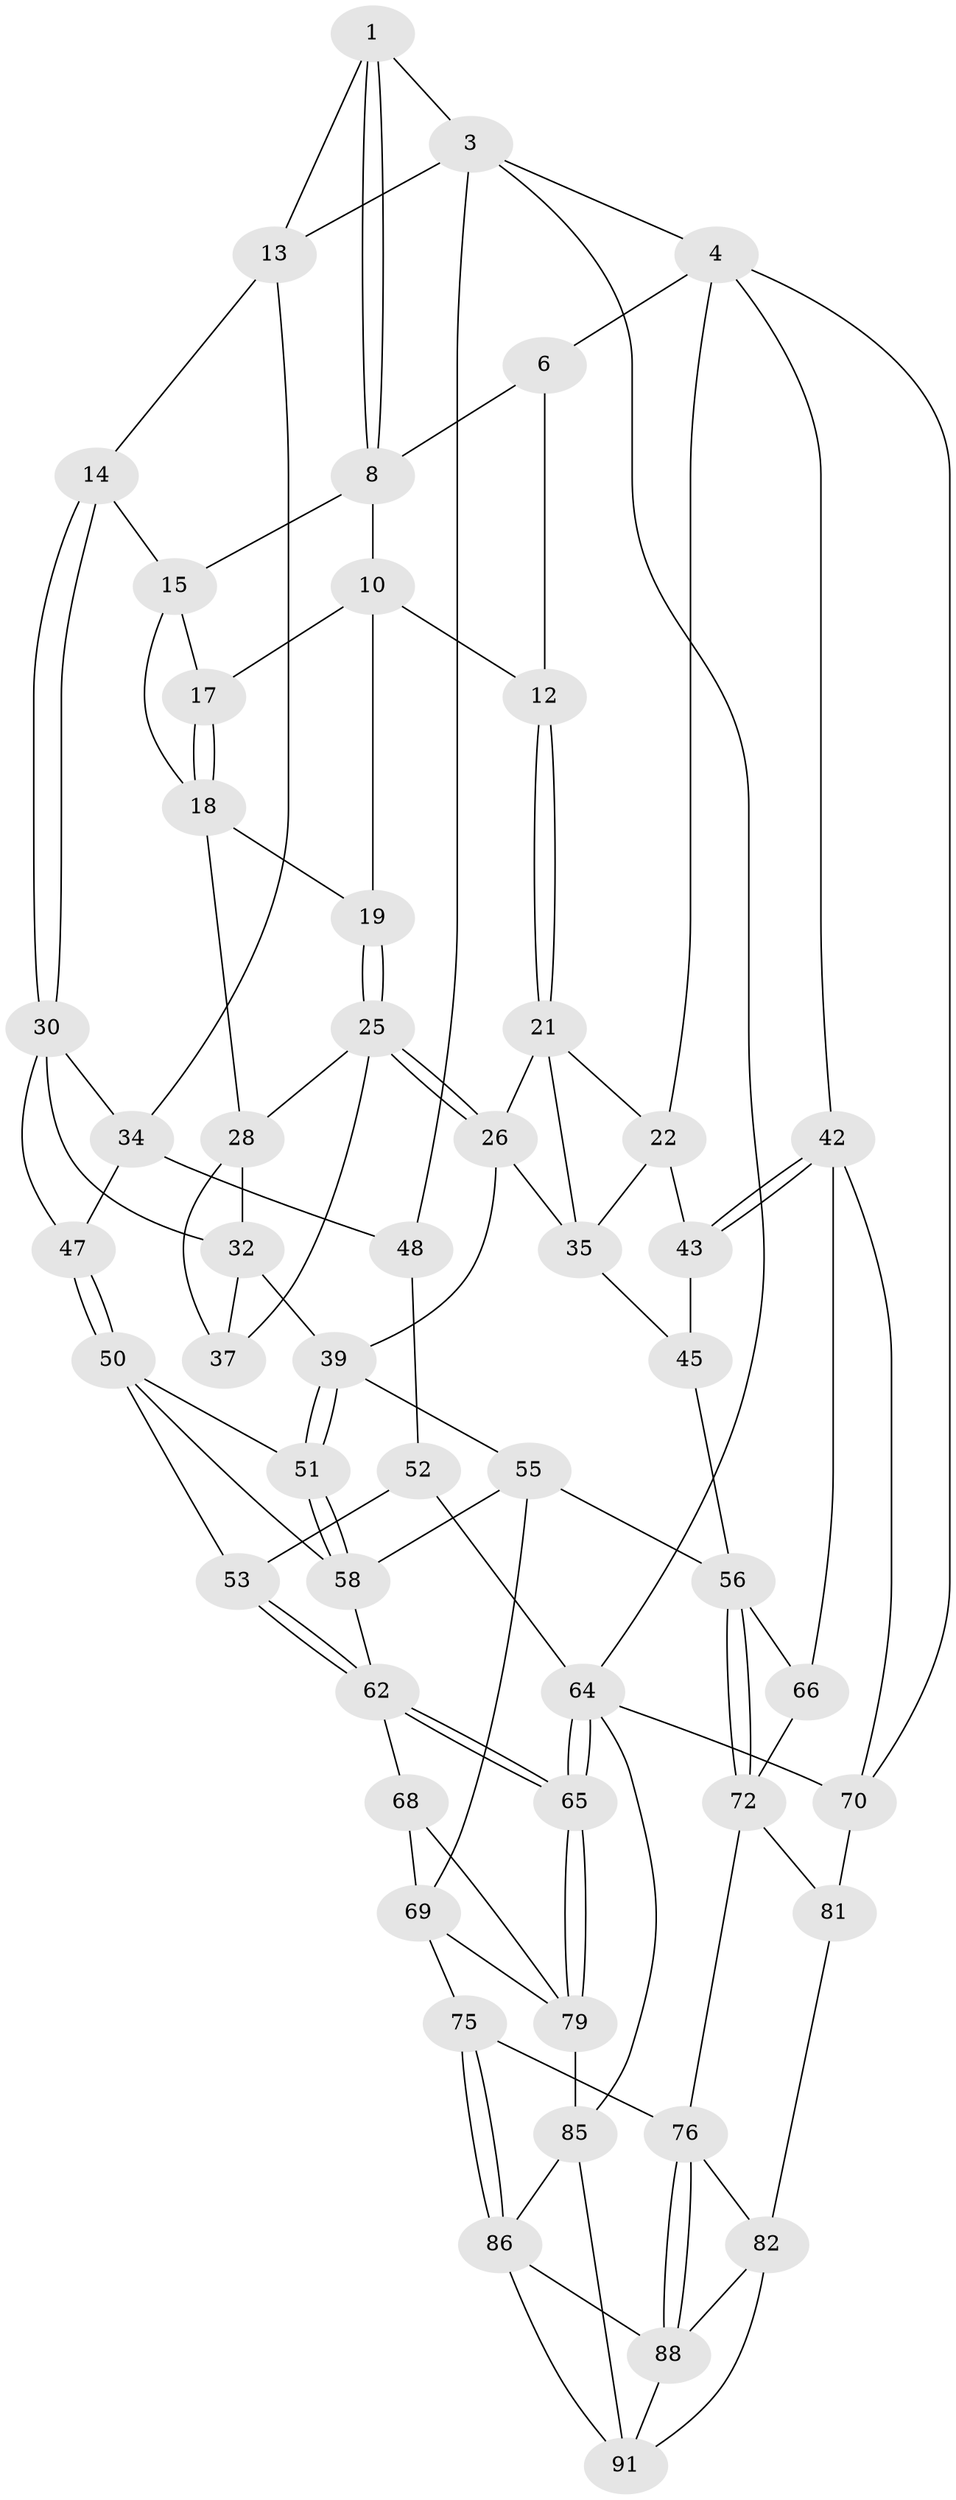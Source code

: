 // original degree distribution, {3: 0.021739130434782608, 4: 0.22826086956521738, 6: 0.20652173913043478, 5: 0.5434782608695652}
// Generated by graph-tools (version 1.1) at 2025/11/02/27/25 16:11:55]
// undirected, 53 vertices, 115 edges
graph export_dot {
graph [start="1"]
  node [color=gray90,style=filled];
  1 [pos="+0.5605550798136996+0",super="+2"];
  3 [pos="+1+0",super="+23"];
  4 [pos="+0+0",super="+5"];
  6 [pos="+0.3222536166164263+0",super="+7"];
  8 [pos="+0.5916513911221638+0.06618920075707743",super="+9"];
  10 [pos="+0.4653786039211162+0.07699184133110883",super="+11"];
  12 [pos="+0.3395393431673782+0.07692298806087672"];
  13 [pos="+0.8062407108804835+0.02354703987573553",super="+24"];
  14 [pos="+0.6542308371820429+0.11958275749805924"];
  15 [pos="+0.6265980061888267+0.11615603544327921",super="+16"];
  17 [pos="+0.48358780430811665+0.08985141896409793"];
  18 [pos="+0.5003315825825233+0.15622797690852433",super="+20"];
  19 [pos="+0.3717985352808741+0.11861984949377374"];
  21 [pos="+0.2226967942185846+0.1312243206942212",super="+27"];
  22 [pos="+0.10660138004337509+0.11048223061420762",super="+36"];
  25 [pos="+0.378752531993774+0.1881467249456349",super="+29"];
  26 [pos="+0.3455295142424861+0.26933961059222816",super="+41"];
  28 [pos="+0.5330913940839743+0.20300340486633767",super="+33"];
  30 [pos="+0.7045085441069389+0.25311928947523155",super="+31"];
  32 [pos="+0.6435940150711964+0.31165422110298896",super="+38"];
  34 [pos="+0.8636015930592758+0.23667291315666233",super="+46"];
  35 [pos="+0.16269705292370745+0.2837085782273246",super="+44"];
  37 [pos="+0.4700906046026281+0.31537880330303364"];
  39 [pos="+0.40603884095424064+0.3919816015190501",super="+40"];
  42 [pos="+0+0.4436912178878055",super="+67"];
  43 [pos="+0+0.4298459066023705"];
  45 [pos="+0.1173841944456391+0.44284711452305686"];
  47 [pos="+0.6680813787662613+0.43038750343677445"];
  48 [pos="+1+0.47741631409235136",super="+49"];
  50 [pos="+0.664709439095617+0.45369964116838624",super="+54"];
  51 [pos="+0.4378896608412004+0.4236600920234709"];
  52 [pos="+0.7411804376530359+0.4937227312954355",super="+61"];
  53 [pos="+0.7123729661812342+0.4990389608362027"];
  55 [pos="+0.251204615310005+0.6253249639142686",super="+59"];
  56 [pos="+0.2383326363090954+0.6287986083635778",super="+57"];
  58 [pos="+0.4410188104678528+0.6102203474200922",super="+60"];
  62 [pos="+0.7181455682680511+0.6272802393689278",super="+63"];
  64 [pos="+1+1",super="+78"];
  65 [pos="+1+1"];
  66 [pos="+0.040448955110819765+0.6805001481427893"];
  68 [pos="+0.6019614693155565+0.7368539360198871"];
  69 [pos="+0.42215944892872165+0.7149120797205588",super="+74"];
  70 [pos="+0+0.867758846767234",super="+71"];
  72 [pos="+0.2248113939382377+0.7539235149376602",super="+73"];
  75 [pos="+0.4014064208615752+0.810851536810336"];
  76 [pos="+0.4001341914483755+0.8119873687093586",super="+77"];
  79 [pos="+0.6219180422007814+0.8416484594194171",super="+80"];
  81 [pos="+0.13287344221086628+0.7829021171503846",super="+84"];
  82 [pos="+0.23766675213446142+0.9618859794923018",super="+83"];
  85 [pos="+0.6085479429152197+0.8541197932015502",super="+90"];
  86 [pos="+0.5443937500989886+0.8902927094009897",super="+87"];
  88 [pos="+0.42193248820383034+0.9175162133351668",super="+89"];
  91 [pos="+0.4951945778602955+1",super="+92"];
  1 -- 8;
  1 -- 8;
  1 -- 3;
  1 -- 13;
  3 -- 4;
  3 -- 64;
  3 -- 48;
  3 -- 13;
  4 -- 42;
  4 -- 6;
  4 -- 22;
  4 -- 70;
  6 -- 12;
  6 -- 8;
  8 -- 10;
  8 -- 15;
  10 -- 17;
  10 -- 19;
  10 -- 12;
  12 -- 21;
  12 -- 21;
  13 -- 14;
  13 -- 34;
  14 -- 15;
  14 -- 30;
  14 -- 30;
  15 -- 17;
  15 -- 18;
  17 -- 18;
  17 -- 18;
  18 -- 19;
  18 -- 28;
  19 -- 25;
  19 -- 25;
  21 -- 22;
  21 -- 26;
  21 -- 35;
  22 -- 43;
  22 -- 35;
  25 -- 26;
  25 -- 26;
  25 -- 28;
  25 -- 37;
  26 -- 39;
  26 -- 35;
  28 -- 32;
  28 -- 37;
  30 -- 34;
  30 -- 32;
  30 -- 47;
  32 -- 37;
  32 -- 39;
  34 -- 47;
  34 -- 48;
  35 -- 45;
  39 -- 51;
  39 -- 51;
  39 -- 55;
  42 -- 43;
  42 -- 43;
  42 -- 66;
  42 -- 70;
  43 -- 45;
  45 -- 56;
  47 -- 50;
  47 -- 50;
  48 -- 52 [weight=2];
  50 -- 51;
  50 -- 58;
  50 -- 53;
  51 -- 58;
  51 -- 58;
  52 -- 53;
  52 -- 64;
  53 -- 62;
  53 -- 62;
  55 -- 56;
  55 -- 58;
  55 -- 69;
  56 -- 72;
  56 -- 72;
  56 -- 66;
  58 -- 62;
  62 -- 65;
  62 -- 65;
  62 -- 68;
  64 -- 65;
  64 -- 65;
  64 -- 85;
  64 -- 70;
  65 -- 79;
  65 -- 79;
  66 -- 72;
  68 -- 69;
  68 -- 79;
  69 -- 75;
  69 -- 79;
  70 -- 81 [weight=2];
  72 -- 81;
  72 -- 76;
  75 -- 76;
  75 -- 86;
  75 -- 86;
  76 -- 88;
  76 -- 88;
  76 -- 82;
  79 -- 85;
  81 -- 82;
  82 -- 91;
  82 -- 88;
  85 -- 86;
  85 -- 91;
  86 -- 88;
  86 -- 91;
  88 -- 91;
}
